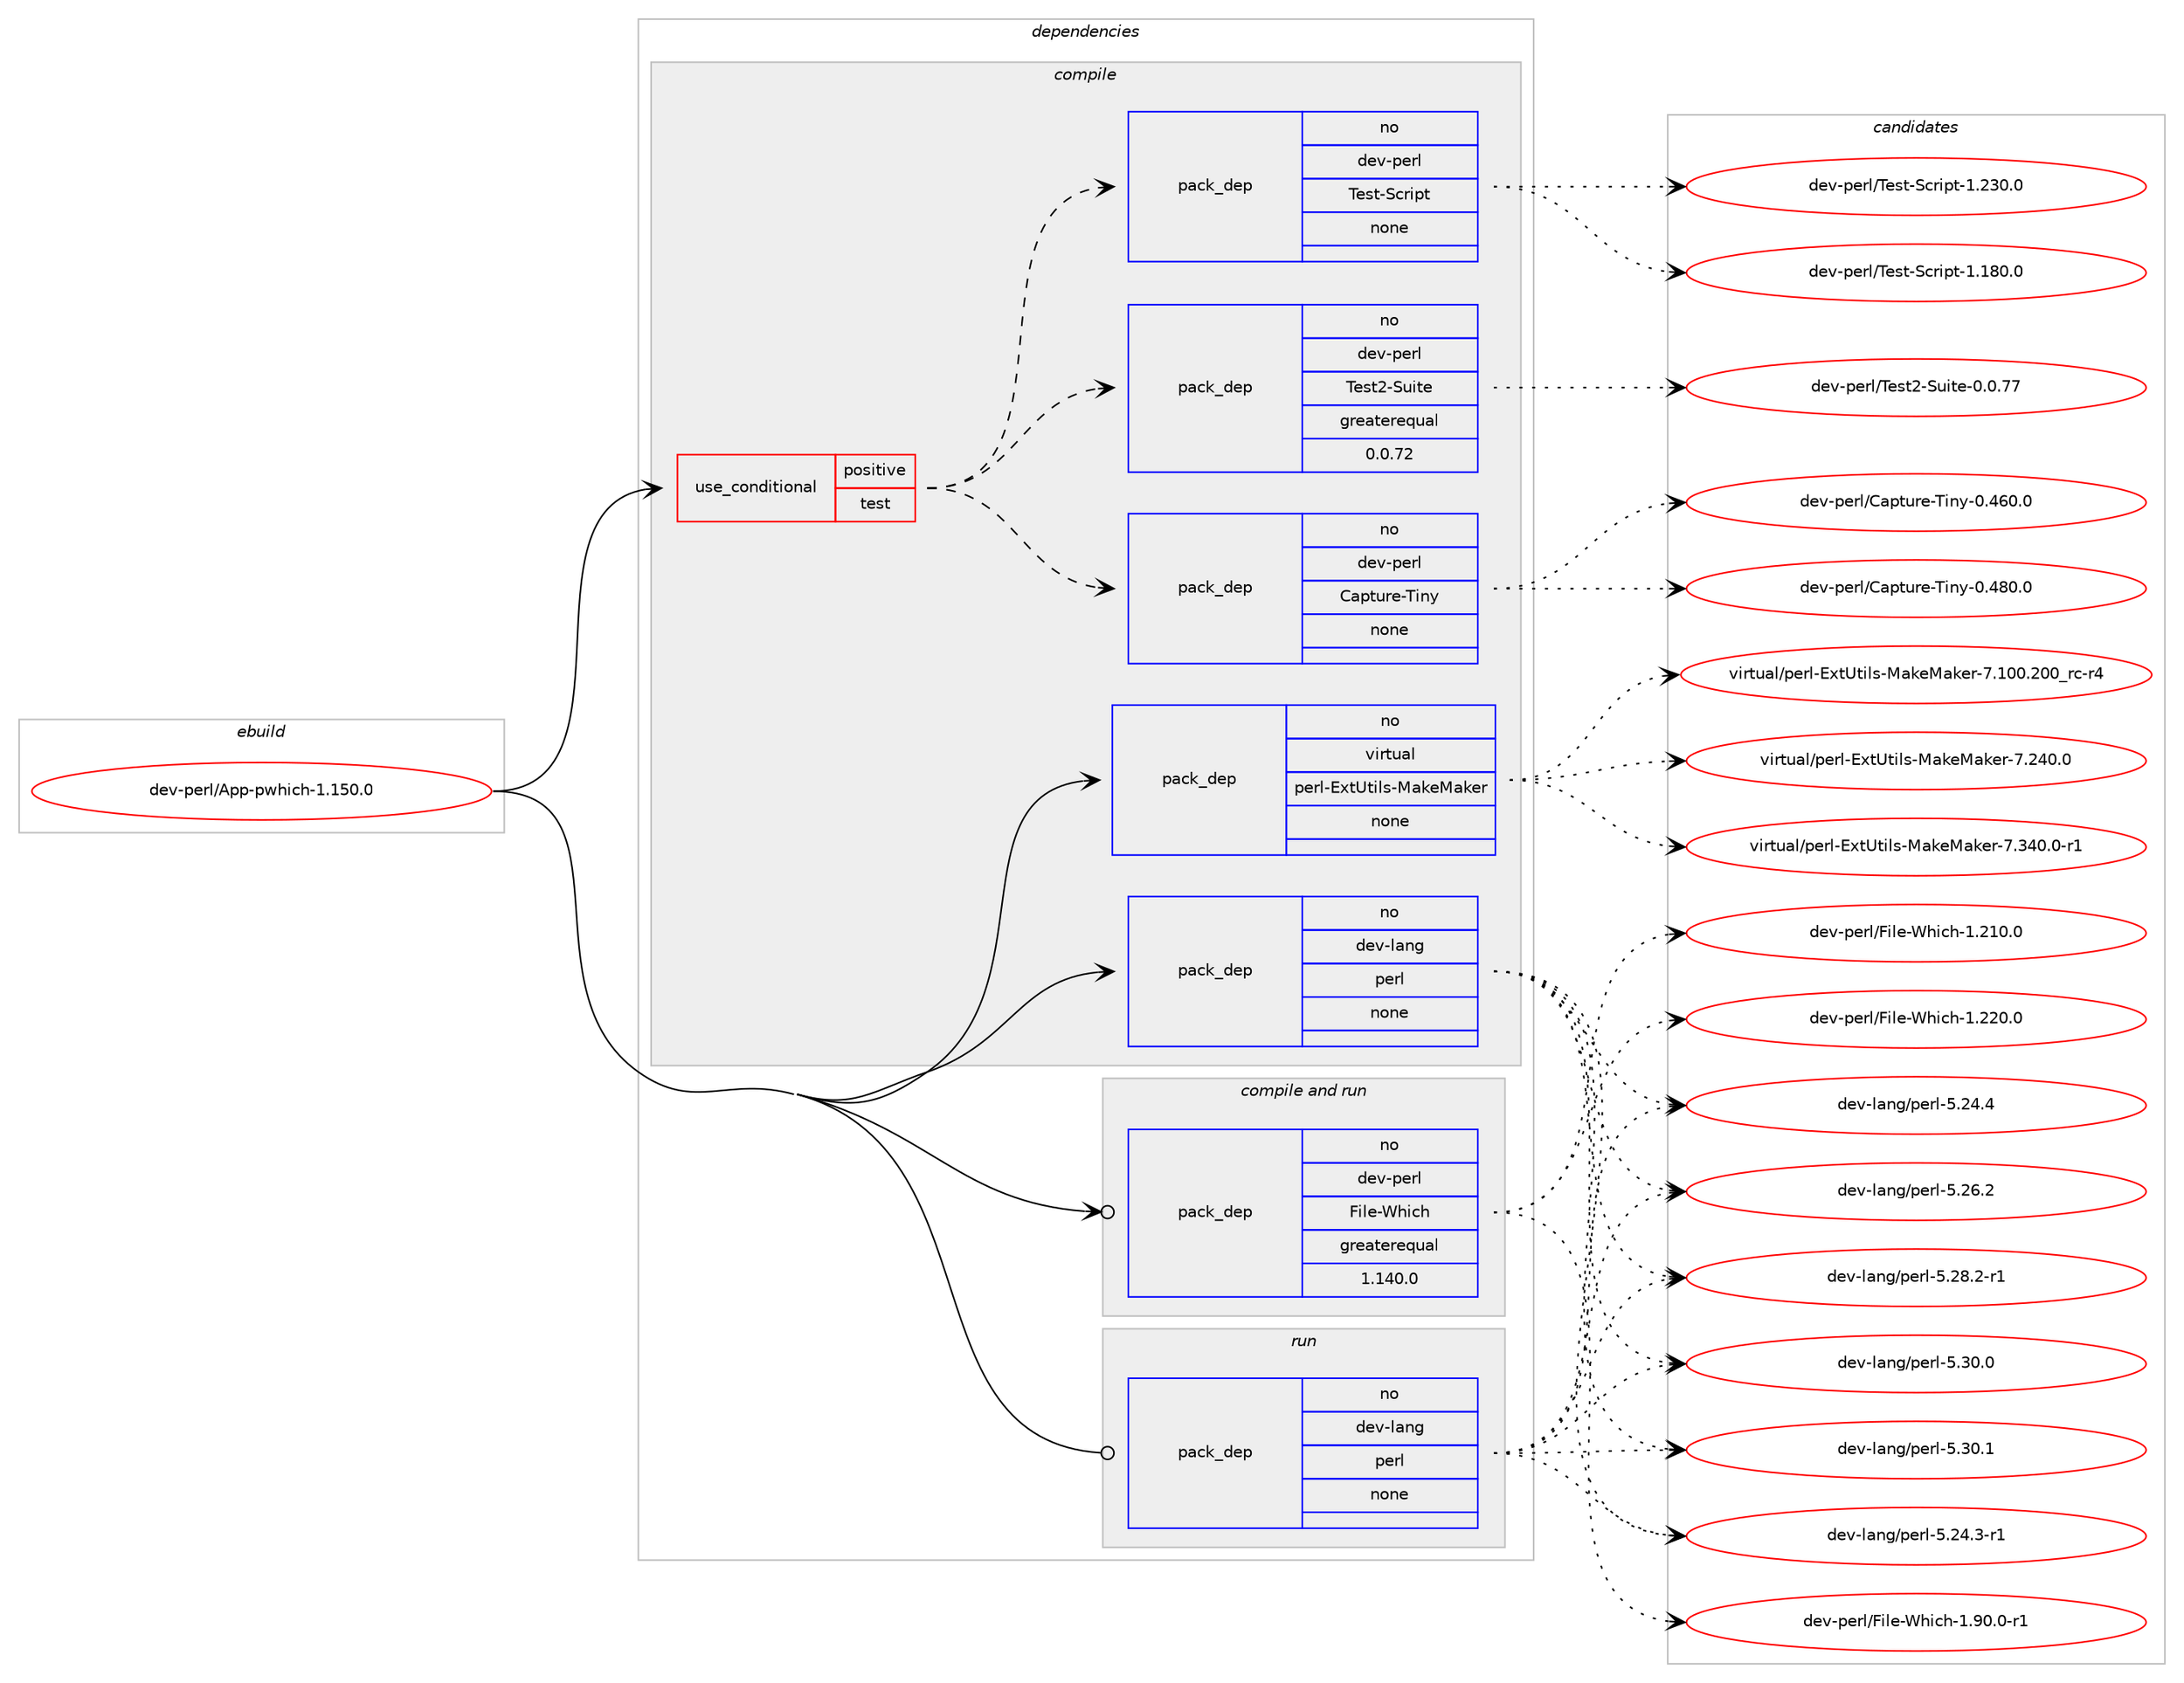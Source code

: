 digraph prolog {

# *************
# Graph options
# *************

newrank=true;
concentrate=true;
compound=true;
graph [rankdir=LR,fontname=Helvetica,fontsize=10,ranksep=1.5];#, ranksep=2.5, nodesep=0.2];
edge  [arrowhead=vee];
node  [fontname=Helvetica,fontsize=10];

# **********
# The ebuild
# **********

subgraph cluster_leftcol {
color=gray;
rank=same;
label=<<i>ebuild</i>>;
id [label="dev-perl/App-pwhich-1.150.0", color=red, width=4, href="../dev-perl/App-pwhich-1.150.0.svg"];
}

# ****************
# The dependencies
# ****************

subgraph cluster_midcol {
color=gray;
label=<<i>dependencies</i>>;
subgraph cluster_compile {
fillcolor="#eeeeee";
style=filled;
label=<<i>compile</i>>;
subgraph cond133247 {
dependency573621 [label=<<TABLE BORDER="0" CELLBORDER="1" CELLSPACING="0" CELLPADDING="4"><TR><TD ROWSPAN="3" CELLPADDING="10">use_conditional</TD></TR><TR><TD>positive</TD></TR><TR><TD>test</TD></TR></TABLE>>, shape=none, color=red];
subgraph pack428737 {
dependency573622 [label=<<TABLE BORDER="0" CELLBORDER="1" CELLSPACING="0" CELLPADDING="4" WIDTH="220"><TR><TD ROWSPAN="6" CELLPADDING="30">pack_dep</TD></TR><TR><TD WIDTH="110">no</TD></TR><TR><TD>dev-perl</TD></TR><TR><TD>Capture-Tiny</TD></TR><TR><TD>none</TD></TR><TR><TD></TD></TR></TABLE>>, shape=none, color=blue];
}
dependency573621:e -> dependency573622:w [weight=20,style="dashed",arrowhead="vee"];
subgraph pack428738 {
dependency573623 [label=<<TABLE BORDER="0" CELLBORDER="1" CELLSPACING="0" CELLPADDING="4" WIDTH="220"><TR><TD ROWSPAN="6" CELLPADDING="30">pack_dep</TD></TR><TR><TD WIDTH="110">no</TD></TR><TR><TD>dev-perl</TD></TR><TR><TD>Test2-Suite</TD></TR><TR><TD>greaterequal</TD></TR><TR><TD>0.0.72</TD></TR></TABLE>>, shape=none, color=blue];
}
dependency573621:e -> dependency573623:w [weight=20,style="dashed",arrowhead="vee"];
subgraph pack428739 {
dependency573624 [label=<<TABLE BORDER="0" CELLBORDER="1" CELLSPACING="0" CELLPADDING="4" WIDTH="220"><TR><TD ROWSPAN="6" CELLPADDING="30">pack_dep</TD></TR><TR><TD WIDTH="110">no</TD></TR><TR><TD>dev-perl</TD></TR><TR><TD>Test-Script</TD></TR><TR><TD>none</TD></TR><TR><TD></TD></TR></TABLE>>, shape=none, color=blue];
}
dependency573621:e -> dependency573624:w [weight=20,style="dashed",arrowhead="vee"];
}
id:e -> dependency573621:w [weight=20,style="solid",arrowhead="vee"];
subgraph pack428740 {
dependency573625 [label=<<TABLE BORDER="0" CELLBORDER="1" CELLSPACING="0" CELLPADDING="4" WIDTH="220"><TR><TD ROWSPAN="6" CELLPADDING="30">pack_dep</TD></TR><TR><TD WIDTH="110">no</TD></TR><TR><TD>dev-lang</TD></TR><TR><TD>perl</TD></TR><TR><TD>none</TD></TR><TR><TD></TD></TR></TABLE>>, shape=none, color=blue];
}
id:e -> dependency573625:w [weight=20,style="solid",arrowhead="vee"];
subgraph pack428741 {
dependency573626 [label=<<TABLE BORDER="0" CELLBORDER="1" CELLSPACING="0" CELLPADDING="4" WIDTH="220"><TR><TD ROWSPAN="6" CELLPADDING="30">pack_dep</TD></TR><TR><TD WIDTH="110">no</TD></TR><TR><TD>virtual</TD></TR><TR><TD>perl-ExtUtils-MakeMaker</TD></TR><TR><TD>none</TD></TR><TR><TD></TD></TR></TABLE>>, shape=none, color=blue];
}
id:e -> dependency573626:w [weight=20,style="solid",arrowhead="vee"];
}
subgraph cluster_compileandrun {
fillcolor="#eeeeee";
style=filled;
label=<<i>compile and run</i>>;
subgraph pack428742 {
dependency573627 [label=<<TABLE BORDER="0" CELLBORDER="1" CELLSPACING="0" CELLPADDING="4" WIDTH="220"><TR><TD ROWSPAN="6" CELLPADDING="30">pack_dep</TD></TR><TR><TD WIDTH="110">no</TD></TR><TR><TD>dev-perl</TD></TR><TR><TD>File-Which</TD></TR><TR><TD>greaterequal</TD></TR><TR><TD>1.140.0</TD></TR></TABLE>>, shape=none, color=blue];
}
id:e -> dependency573627:w [weight=20,style="solid",arrowhead="odotvee"];
}
subgraph cluster_run {
fillcolor="#eeeeee";
style=filled;
label=<<i>run</i>>;
subgraph pack428743 {
dependency573628 [label=<<TABLE BORDER="0" CELLBORDER="1" CELLSPACING="0" CELLPADDING="4" WIDTH="220"><TR><TD ROWSPAN="6" CELLPADDING="30">pack_dep</TD></TR><TR><TD WIDTH="110">no</TD></TR><TR><TD>dev-lang</TD></TR><TR><TD>perl</TD></TR><TR><TD>none</TD></TR><TR><TD></TD></TR></TABLE>>, shape=none, color=blue];
}
id:e -> dependency573628:w [weight=20,style="solid",arrowhead="odot"];
}
}

# **************
# The candidates
# **************

subgraph cluster_choices {
rank=same;
color=gray;
label=<<i>candidates</i>>;

subgraph choice428737 {
color=black;
nodesep=1;
choice1001011184511210111410847679711211611711410145841051101214548465254484648 [label="dev-perl/Capture-Tiny-0.460.0", color=red, width=4,href="../dev-perl/Capture-Tiny-0.460.0.svg"];
choice1001011184511210111410847679711211611711410145841051101214548465256484648 [label="dev-perl/Capture-Tiny-0.480.0", color=red, width=4,href="../dev-perl/Capture-Tiny-0.480.0.svg"];
dependency573622:e -> choice1001011184511210111410847679711211611711410145841051101214548465254484648:w [style=dotted,weight="100"];
dependency573622:e -> choice1001011184511210111410847679711211611711410145841051101214548465256484648:w [style=dotted,weight="100"];
}
subgraph choice428738 {
color=black;
nodesep=1;
choice10010111845112101114108478410111511650458311710511610145484648465555 [label="dev-perl/Test2-Suite-0.0.77", color=red, width=4,href="../dev-perl/Test2-Suite-0.0.77.svg"];
dependency573623:e -> choice10010111845112101114108478410111511650458311710511610145484648465555:w [style=dotted,weight="100"];
}
subgraph choice428739 {
color=black;
nodesep=1;
choice1001011184511210111410847841011151164583991141051121164549464956484648 [label="dev-perl/Test-Script-1.180.0", color=red, width=4,href="../dev-perl/Test-Script-1.180.0.svg"];
choice1001011184511210111410847841011151164583991141051121164549465051484648 [label="dev-perl/Test-Script-1.230.0", color=red, width=4,href="../dev-perl/Test-Script-1.230.0.svg"];
dependency573624:e -> choice1001011184511210111410847841011151164583991141051121164549464956484648:w [style=dotted,weight="100"];
dependency573624:e -> choice1001011184511210111410847841011151164583991141051121164549465051484648:w [style=dotted,weight="100"];
}
subgraph choice428740 {
color=black;
nodesep=1;
choice100101118451089711010347112101114108455346505246514511449 [label="dev-lang/perl-5.24.3-r1", color=red, width=4,href="../dev-lang/perl-5.24.3-r1.svg"];
choice10010111845108971101034711210111410845534650524652 [label="dev-lang/perl-5.24.4", color=red, width=4,href="../dev-lang/perl-5.24.4.svg"];
choice10010111845108971101034711210111410845534650544650 [label="dev-lang/perl-5.26.2", color=red, width=4,href="../dev-lang/perl-5.26.2.svg"];
choice100101118451089711010347112101114108455346505646504511449 [label="dev-lang/perl-5.28.2-r1", color=red, width=4,href="../dev-lang/perl-5.28.2-r1.svg"];
choice10010111845108971101034711210111410845534651484648 [label="dev-lang/perl-5.30.0", color=red, width=4,href="../dev-lang/perl-5.30.0.svg"];
choice10010111845108971101034711210111410845534651484649 [label="dev-lang/perl-5.30.1", color=red, width=4,href="../dev-lang/perl-5.30.1.svg"];
dependency573625:e -> choice100101118451089711010347112101114108455346505246514511449:w [style=dotted,weight="100"];
dependency573625:e -> choice10010111845108971101034711210111410845534650524652:w [style=dotted,weight="100"];
dependency573625:e -> choice10010111845108971101034711210111410845534650544650:w [style=dotted,weight="100"];
dependency573625:e -> choice100101118451089711010347112101114108455346505646504511449:w [style=dotted,weight="100"];
dependency573625:e -> choice10010111845108971101034711210111410845534651484648:w [style=dotted,weight="100"];
dependency573625:e -> choice10010111845108971101034711210111410845534651484649:w [style=dotted,weight="100"];
}
subgraph choice428741 {
color=black;
nodesep=1;
choice118105114116117971084711210111410845691201168511610510811545779710710177971071011144555464948484650484895114994511452 [label="virtual/perl-ExtUtils-MakeMaker-7.100.200_rc-r4", color=red, width=4,href="../virtual/perl-ExtUtils-MakeMaker-7.100.200_rc-r4.svg"];
choice118105114116117971084711210111410845691201168511610510811545779710710177971071011144555465052484648 [label="virtual/perl-ExtUtils-MakeMaker-7.240.0", color=red, width=4,href="../virtual/perl-ExtUtils-MakeMaker-7.240.0.svg"];
choice1181051141161179710847112101114108456912011685116105108115457797107101779710710111445554651524846484511449 [label="virtual/perl-ExtUtils-MakeMaker-7.340.0-r1", color=red, width=4,href="../virtual/perl-ExtUtils-MakeMaker-7.340.0-r1.svg"];
dependency573626:e -> choice118105114116117971084711210111410845691201168511610510811545779710710177971071011144555464948484650484895114994511452:w [style=dotted,weight="100"];
dependency573626:e -> choice118105114116117971084711210111410845691201168511610510811545779710710177971071011144555465052484648:w [style=dotted,weight="100"];
dependency573626:e -> choice1181051141161179710847112101114108456912011685116105108115457797107101779710710111445554651524846484511449:w [style=dotted,weight="100"];
}
subgraph choice428742 {
color=black;
nodesep=1;
choice1001011184511210111410847701051081014587104105991044549465049484648 [label="dev-perl/File-Which-1.210.0", color=red, width=4,href="../dev-perl/File-Which-1.210.0.svg"];
choice1001011184511210111410847701051081014587104105991044549465050484648 [label="dev-perl/File-Which-1.220.0", color=red, width=4,href="../dev-perl/File-Which-1.220.0.svg"];
choice100101118451121011141084770105108101458710410599104454946574846484511449 [label="dev-perl/File-Which-1.90.0-r1", color=red, width=4,href="../dev-perl/File-Which-1.90.0-r1.svg"];
dependency573627:e -> choice1001011184511210111410847701051081014587104105991044549465049484648:w [style=dotted,weight="100"];
dependency573627:e -> choice1001011184511210111410847701051081014587104105991044549465050484648:w [style=dotted,weight="100"];
dependency573627:e -> choice100101118451121011141084770105108101458710410599104454946574846484511449:w [style=dotted,weight="100"];
}
subgraph choice428743 {
color=black;
nodesep=1;
choice100101118451089711010347112101114108455346505246514511449 [label="dev-lang/perl-5.24.3-r1", color=red, width=4,href="../dev-lang/perl-5.24.3-r1.svg"];
choice10010111845108971101034711210111410845534650524652 [label="dev-lang/perl-5.24.4", color=red, width=4,href="../dev-lang/perl-5.24.4.svg"];
choice10010111845108971101034711210111410845534650544650 [label="dev-lang/perl-5.26.2", color=red, width=4,href="../dev-lang/perl-5.26.2.svg"];
choice100101118451089711010347112101114108455346505646504511449 [label="dev-lang/perl-5.28.2-r1", color=red, width=4,href="../dev-lang/perl-5.28.2-r1.svg"];
choice10010111845108971101034711210111410845534651484648 [label="dev-lang/perl-5.30.0", color=red, width=4,href="../dev-lang/perl-5.30.0.svg"];
choice10010111845108971101034711210111410845534651484649 [label="dev-lang/perl-5.30.1", color=red, width=4,href="../dev-lang/perl-5.30.1.svg"];
dependency573628:e -> choice100101118451089711010347112101114108455346505246514511449:w [style=dotted,weight="100"];
dependency573628:e -> choice10010111845108971101034711210111410845534650524652:w [style=dotted,weight="100"];
dependency573628:e -> choice10010111845108971101034711210111410845534650544650:w [style=dotted,weight="100"];
dependency573628:e -> choice100101118451089711010347112101114108455346505646504511449:w [style=dotted,weight="100"];
dependency573628:e -> choice10010111845108971101034711210111410845534651484648:w [style=dotted,weight="100"];
dependency573628:e -> choice10010111845108971101034711210111410845534651484649:w [style=dotted,weight="100"];
}
}

}
